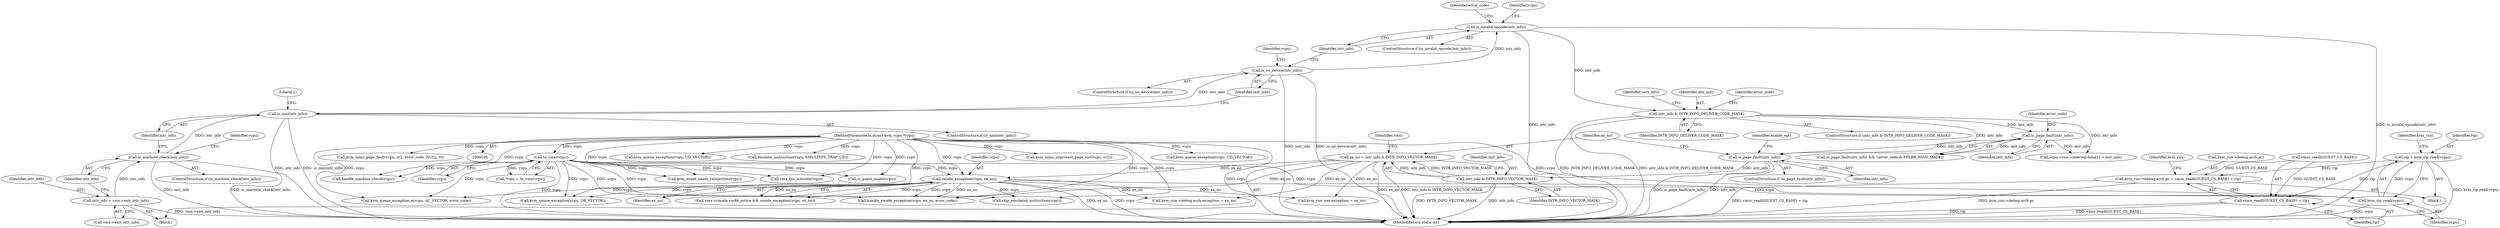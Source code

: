 digraph "0_linux_ef85b67385436ddc1998f45f1d6a210f935b3388@API" {
"1000405" [label="(Call,rip = kvm_rip_read(vcpu))"];
"1000407" [label="(Call,kvm_rip_read(vcpu))"];
"1000112" [label="(Call,to_vmx(vcpu))"];
"1000107" [label="(MethodParameterIn,struct kvm_vcpu *vcpu)"];
"1000307" [label="(Call,rmode_exception(vcpu, ex_no))"];
"1000295" [label="(Call,ex_no = intr_info & INTR_INFO_VECTOR_MASK)"];
"1000297" [label="(Call,intr_info & INTR_INFO_VECTOR_MASK)"];
"1000270" [label="(Call,is_page_fault(intr_info))"];
"1000188" [label="(Call,intr_info & INTR_INFO_DELIVER_CODE_MASK)"];
"1000158" [label="(Call,is_invalid_opcode(intr_info))"];
"1000150" [label="(Call,is_no_device(intr_info))"];
"1000145" [label="(Call,is_nmi(intr_info))"];
"1000139" [label="(Call,is_machine_check(intr_info))"];
"1000133" [label="(Call,intr_info = vmx->exit_intr_info)"];
"1000202" [label="(Call,is_page_fault(intr_info))"];
"1000409" [label="(Call,kvm_run->debug.arch.pc = vmcs_readl(GUEST_CS_BASE) + rip)"];
"1000417" [label="(Call,vmcs_readl(GUEST_CS_BASE) + rip)"];
"1000283" [label="(Call,kvm_event_needs_reinjection(vcpu))"];
"1000201" [label="(Call,is_page_fault(intr_info) && !(error_code & PFERR_RSVD_MASK))"];
"1000138" [label="(ControlStructure,if (is_machine_check(intr_info)))"];
"1000301" [label="(Call,vmx->rmode.vm86_active && rmode_exception(vcpu, ex_no))"];
"1000425" [label="(Identifier,kvm_run)"];
"1000206" [label="(Identifier,error_code)"];
"1000153" [label="(Call,vmx_fpu_activate(vcpu))"];
"1000110" [label="(Call,*vmx = to_vmx(vcpu))"];
"1000413" [label="(Identifier,kvm_run)"];
"1000185" [label="(Identifier,error_code)"];
"1000157" [label="(ControlStructure,if (is_invalid_opcode(intr_info)))"];
"1000151" [label="(Identifier,intr_info)"];
"1000187" [label="(ControlStructure,if (intr_info & INTR_INFO_DELIVER_CODE_MASK))"];
"1000179" [label="(Call,kvm_queue_exception(vcpu, UD_VECTOR))"];
"1000418" [label="(Call,vmcs_readl(GUEST_CS_BASE))"];
"1000148" [label="(Literal,1)"];
"1000107" [label="(MethodParameterIn,struct kvm_vcpu *vcpu)"];
"1000172" [label="(Call,emulate_instruction(vcpu, EMULTYPE_TRAP_UD))"];
"1000158" [label="(Call,is_invalid_opcode(intr_info))"];
"1000296" [label="(Identifier,ex_no)"];
"1000317" [label="(Block,)"];
"1000363" [label="(Call,kvm_queue_exception(vcpu, DB_VECTOR))"];
"1000319" [label="(Call,kvm_queue_exception_e(vcpu, AC_VECTOR, error_code))"];
"1000113" [label="(Identifier,vcpu)"];
"1000145" [label="(Call,is_nmi(intr_info))"];
"1000270" [label="(Call,is_page_fault(intr_info))"];
"1000112" [label="(Call,to_vmx(vcpu))"];
"1000299" [label="(Identifier,INTR_INFO_VECTOR_MASK)"];
"1000274" [label="(Identifier,enable_ept)"];
"1000146" [label="(Identifier,intr_info)"];
"1000298" [label="(Identifier,intr_info)"];
"1000245" [label="(Call,vcpu->run->internal.data[1] = intr_info)"];
"1000140" [label="(Identifier,intr_info)"];
"1000162" [label="(Call,is_guest_mode(vcpu))"];
"1000202" [label="(Call,is_page_fault(intr_info))"];
"1000271" [label="(Identifier,intr_info)"];
"1000308" [label="(Identifier,vcpu)"];
"1000198" [label="(Identifier,vect_info)"];
"1000437" [label="(Call,kvm_run->ex.exception = ex_no)"];
"1000407" [label="(Call,kvm_rip_read(vcpu))"];
"1000304" [label="(Identifier,vmx)"];
"1000135" [label="(Call,vmx->exit_intr_info)"];
"1000420" [label="(Identifier,rip)"];
"1000150" [label="(Call,is_no_device(intr_info))"];
"1000417" [label="(Call,vmcs_readl(GUEST_CS_BASE) + rip)"];
"1000454" [label="(MethodReturn,static int)"];
"1000269" [label="(ControlStructure,if (is_page_fault(intr_info)))"];
"1000188" [label="(Call,intr_info & INTR_INFO_DELIVER_CODE_MASK)"];
"1000133" [label="(Call,intr_info = vmx->exit_intr_info)"];
"1000307" [label="(Call,rmode_exception(vcpu, ex_no))"];
"1000149" [label="(ControlStructure,if (is_no_device(intr_info)))"];
"1000311" [label="(Call,handle_rmode_exception(vcpu, ex_no, error_code))"];
"1000421" [label="(Call,kvm_run->debug.arch.exception = ex_no)"];
"1000142" [label="(Call,handle_machine_check(vcpu))"];
"1000159" [label="(Identifier,intr_info)"];
"1000144" [label="(ControlStructure,if (is_nmi(intr_info)))"];
"1000139" [label="(Call,is_machine_check(intr_info))"];
"1000285" [label="(Call,kvm_mmu_unprotect_page_virt(vcpu, cr2))"];
"1000163" [label="(Identifier,vcpu)"];
"1000406" [label="(Identifier,rip)"];
"1000154" [label="(Identifier,vcpu)"];
"1000410" [label="(Call,kvm_run->debug.arch.pc)"];
"1000408" [label="(Identifier,vcpu)"];
"1000405" [label="(Call,rip = kvm_rip_read(vcpu))"];
"1000108" [label="(Block,)"];
"1000203" [label="(Identifier,intr_info)"];
"1000361" [label="(Call,skip_emulated_instruction(vcpu))"];
"1000297" [label="(Call,intr_info & INTR_INFO_VECTOR_MASK)"];
"1000165" [label="(Call,kvm_queue_exception(vcpu, UD_VECTOR))"];
"1000189" [label="(Identifier,intr_info)"];
"1000143" [label="(Identifier,vcpu)"];
"1000409" [label="(Call,kvm_run->debug.arch.pc = vmcs_readl(GUEST_CS_BASE) + rip)"];
"1000309" [label="(Identifier,ex_no)"];
"1000295" [label="(Call,ex_no = intr_info & INTR_INFO_VECTOR_MASK)"];
"1000190" [label="(Identifier,INTR_INFO_DELIVER_CODE_MASK)"];
"1000192" [label="(Identifier,error_code)"];
"1000134" [label="(Identifier,intr_info)"];
"1000289" [label="(Call,kvm_mmu_page_fault(vcpu, cr2, error_code, NULL, 0))"];
"1000405" -> "1000317"  [label="AST: "];
"1000405" -> "1000407"  [label="CFG: "];
"1000406" -> "1000405"  [label="AST: "];
"1000407" -> "1000405"  [label="AST: "];
"1000413" -> "1000405"  [label="CFG: "];
"1000405" -> "1000454"  [label="DDG: kvm_rip_read(vcpu)"];
"1000407" -> "1000405"  [label="DDG: vcpu"];
"1000405" -> "1000409"  [label="DDG: rip"];
"1000405" -> "1000417"  [label="DDG: rip"];
"1000407" -> "1000408"  [label="CFG: "];
"1000408" -> "1000407"  [label="AST: "];
"1000407" -> "1000454"  [label="DDG: vcpu"];
"1000112" -> "1000407"  [label="DDG: vcpu"];
"1000307" -> "1000407"  [label="DDG: vcpu"];
"1000107" -> "1000407"  [label="DDG: vcpu"];
"1000112" -> "1000110"  [label="AST: "];
"1000112" -> "1000113"  [label="CFG: "];
"1000113" -> "1000112"  [label="AST: "];
"1000110" -> "1000112"  [label="CFG: "];
"1000112" -> "1000454"  [label="DDG: vcpu"];
"1000112" -> "1000110"  [label="DDG: vcpu"];
"1000107" -> "1000112"  [label="DDG: vcpu"];
"1000112" -> "1000142"  [label="DDG: vcpu"];
"1000112" -> "1000153"  [label="DDG: vcpu"];
"1000112" -> "1000162"  [label="DDG: vcpu"];
"1000112" -> "1000283"  [label="DDG: vcpu"];
"1000112" -> "1000307"  [label="DDG: vcpu"];
"1000112" -> "1000311"  [label="DDG: vcpu"];
"1000112" -> "1000319"  [label="DDG: vcpu"];
"1000112" -> "1000361"  [label="DDG: vcpu"];
"1000112" -> "1000363"  [label="DDG: vcpu"];
"1000107" -> "1000106"  [label="AST: "];
"1000107" -> "1000454"  [label="DDG: vcpu"];
"1000107" -> "1000142"  [label="DDG: vcpu"];
"1000107" -> "1000153"  [label="DDG: vcpu"];
"1000107" -> "1000162"  [label="DDG: vcpu"];
"1000107" -> "1000165"  [label="DDG: vcpu"];
"1000107" -> "1000172"  [label="DDG: vcpu"];
"1000107" -> "1000179"  [label="DDG: vcpu"];
"1000107" -> "1000283"  [label="DDG: vcpu"];
"1000107" -> "1000285"  [label="DDG: vcpu"];
"1000107" -> "1000289"  [label="DDG: vcpu"];
"1000107" -> "1000307"  [label="DDG: vcpu"];
"1000107" -> "1000311"  [label="DDG: vcpu"];
"1000107" -> "1000319"  [label="DDG: vcpu"];
"1000107" -> "1000361"  [label="DDG: vcpu"];
"1000107" -> "1000363"  [label="DDG: vcpu"];
"1000307" -> "1000301"  [label="AST: "];
"1000307" -> "1000309"  [label="CFG: "];
"1000308" -> "1000307"  [label="AST: "];
"1000309" -> "1000307"  [label="AST: "];
"1000301" -> "1000307"  [label="CFG: "];
"1000307" -> "1000454"  [label="DDG: ex_no"];
"1000307" -> "1000454"  [label="DDG: vcpu"];
"1000307" -> "1000301"  [label="DDG: vcpu"];
"1000307" -> "1000301"  [label="DDG: ex_no"];
"1000295" -> "1000307"  [label="DDG: ex_no"];
"1000307" -> "1000311"  [label="DDG: vcpu"];
"1000307" -> "1000311"  [label="DDG: ex_no"];
"1000307" -> "1000319"  [label="DDG: vcpu"];
"1000307" -> "1000361"  [label="DDG: vcpu"];
"1000307" -> "1000363"  [label="DDG: vcpu"];
"1000307" -> "1000421"  [label="DDG: ex_no"];
"1000307" -> "1000437"  [label="DDG: ex_no"];
"1000295" -> "1000108"  [label="AST: "];
"1000295" -> "1000297"  [label="CFG: "];
"1000296" -> "1000295"  [label="AST: "];
"1000297" -> "1000295"  [label="AST: "];
"1000304" -> "1000295"  [label="CFG: "];
"1000295" -> "1000454"  [label="DDG: ex_no"];
"1000295" -> "1000454"  [label="DDG: intr_info & INTR_INFO_VECTOR_MASK"];
"1000297" -> "1000295"  [label="DDG: intr_info"];
"1000297" -> "1000295"  [label="DDG: INTR_INFO_VECTOR_MASK"];
"1000295" -> "1000311"  [label="DDG: ex_no"];
"1000295" -> "1000421"  [label="DDG: ex_no"];
"1000295" -> "1000437"  [label="DDG: ex_no"];
"1000297" -> "1000299"  [label="CFG: "];
"1000298" -> "1000297"  [label="AST: "];
"1000299" -> "1000297"  [label="AST: "];
"1000297" -> "1000454"  [label="DDG: intr_info"];
"1000297" -> "1000454"  [label="DDG: INTR_INFO_VECTOR_MASK"];
"1000270" -> "1000297"  [label="DDG: intr_info"];
"1000270" -> "1000269"  [label="AST: "];
"1000270" -> "1000271"  [label="CFG: "];
"1000271" -> "1000270"  [label="AST: "];
"1000274" -> "1000270"  [label="CFG: "];
"1000296" -> "1000270"  [label="CFG: "];
"1000270" -> "1000454"  [label="DDG: is_page_fault(intr_info)"];
"1000270" -> "1000454"  [label="DDG: intr_info"];
"1000188" -> "1000270"  [label="DDG: intr_info"];
"1000202" -> "1000270"  [label="DDG: intr_info"];
"1000188" -> "1000187"  [label="AST: "];
"1000188" -> "1000190"  [label="CFG: "];
"1000189" -> "1000188"  [label="AST: "];
"1000190" -> "1000188"  [label="AST: "];
"1000192" -> "1000188"  [label="CFG: "];
"1000198" -> "1000188"  [label="CFG: "];
"1000188" -> "1000454"  [label="DDG: intr_info & INTR_INFO_DELIVER_CODE_MASK"];
"1000188" -> "1000454"  [label="DDG: INTR_INFO_DELIVER_CODE_MASK"];
"1000158" -> "1000188"  [label="DDG: intr_info"];
"1000188" -> "1000202"  [label="DDG: intr_info"];
"1000188" -> "1000245"  [label="DDG: intr_info"];
"1000158" -> "1000157"  [label="AST: "];
"1000158" -> "1000159"  [label="CFG: "];
"1000159" -> "1000158"  [label="AST: "];
"1000163" -> "1000158"  [label="CFG: "];
"1000185" -> "1000158"  [label="CFG: "];
"1000158" -> "1000454"  [label="DDG: intr_info"];
"1000158" -> "1000454"  [label="DDG: is_invalid_opcode(intr_info)"];
"1000150" -> "1000158"  [label="DDG: intr_info"];
"1000150" -> "1000149"  [label="AST: "];
"1000150" -> "1000151"  [label="CFG: "];
"1000151" -> "1000150"  [label="AST: "];
"1000154" -> "1000150"  [label="CFG: "];
"1000159" -> "1000150"  [label="CFG: "];
"1000150" -> "1000454"  [label="DDG: intr_info"];
"1000150" -> "1000454"  [label="DDG: is_no_device(intr_info)"];
"1000145" -> "1000150"  [label="DDG: intr_info"];
"1000145" -> "1000144"  [label="AST: "];
"1000145" -> "1000146"  [label="CFG: "];
"1000146" -> "1000145"  [label="AST: "];
"1000148" -> "1000145"  [label="CFG: "];
"1000151" -> "1000145"  [label="CFG: "];
"1000145" -> "1000454"  [label="DDG: is_nmi(intr_info)"];
"1000145" -> "1000454"  [label="DDG: intr_info"];
"1000139" -> "1000145"  [label="DDG: intr_info"];
"1000139" -> "1000138"  [label="AST: "];
"1000139" -> "1000140"  [label="CFG: "];
"1000140" -> "1000139"  [label="AST: "];
"1000143" -> "1000139"  [label="CFG: "];
"1000146" -> "1000139"  [label="CFG: "];
"1000139" -> "1000454"  [label="DDG: is_machine_check(intr_info)"];
"1000139" -> "1000454"  [label="DDG: intr_info"];
"1000133" -> "1000139"  [label="DDG: intr_info"];
"1000133" -> "1000108"  [label="AST: "];
"1000133" -> "1000135"  [label="CFG: "];
"1000134" -> "1000133"  [label="AST: "];
"1000135" -> "1000133"  [label="AST: "];
"1000140" -> "1000133"  [label="CFG: "];
"1000133" -> "1000454"  [label="DDG: vmx->exit_intr_info"];
"1000202" -> "1000201"  [label="AST: "];
"1000202" -> "1000203"  [label="CFG: "];
"1000203" -> "1000202"  [label="AST: "];
"1000206" -> "1000202"  [label="CFG: "];
"1000201" -> "1000202"  [label="CFG: "];
"1000202" -> "1000201"  [label="DDG: intr_info"];
"1000202" -> "1000245"  [label="DDG: intr_info"];
"1000409" -> "1000317"  [label="AST: "];
"1000409" -> "1000417"  [label="CFG: "];
"1000410" -> "1000409"  [label="AST: "];
"1000417" -> "1000409"  [label="AST: "];
"1000425" -> "1000409"  [label="CFG: "];
"1000409" -> "1000454"  [label="DDG: kvm_run->debug.arch.pc"];
"1000409" -> "1000454"  [label="DDG: vmcs_readl(GUEST_CS_BASE) + rip"];
"1000418" -> "1000409"  [label="DDG: GUEST_CS_BASE"];
"1000417" -> "1000420"  [label="CFG: "];
"1000418" -> "1000417"  [label="AST: "];
"1000420" -> "1000417"  [label="AST: "];
"1000417" -> "1000454"  [label="DDG: rip"];
"1000417" -> "1000454"  [label="DDG: vmcs_readl(GUEST_CS_BASE)"];
"1000418" -> "1000417"  [label="DDG: GUEST_CS_BASE"];
}
